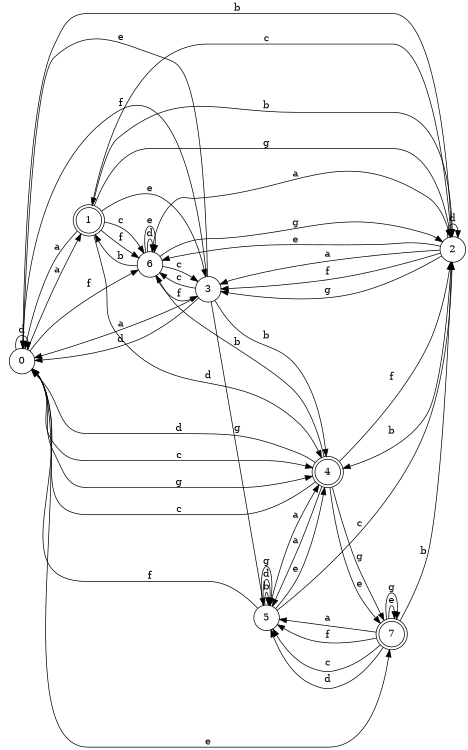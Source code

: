 digraph n7_1 {
__start0 [label="" shape="none"];

rankdir=LR;
size="8,5";

s0 [style="filled", color="black", fillcolor="white" shape="circle", label="0"];
s1 [style="rounded,filled", color="black", fillcolor="white" shape="doublecircle", label="1"];
s2 [style="filled", color="black", fillcolor="white" shape="circle", label="2"];
s3 [style="filled", color="black", fillcolor="white" shape="circle", label="3"];
s4 [style="rounded,filled", color="black", fillcolor="white" shape="doublecircle", label="4"];
s5 [style="filled", color="black", fillcolor="white" shape="circle", label="5"];
s6 [style="filled", color="black", fillcolor="white" shape="circle", label="6"];
s7 [style="rounded,filled", color="black", fillcolor="white" shape="doublecircle", label="7"];
s0 -> s1 [label="a"];
s0 -> s2 [label="b"];
s0 -> s4 [label="c"];
s0 -> s0 [label="d"];
s0 -> s7 [label="e"];
s0 -> s6 [label="f"];
s0 -> s4 [label="g"];
s1 -> s0 [label="a"];
s1 -> s2 [label="b"];
s1 -> s6 [label="c"];
s1 -> s4 [label="d"];
s1 -> s3 [label="e"];
s1 -> s6 [label="f"];
s1 -> s2 [label="g"];
s2 -> s3 [label="a"];
s2 -> s4 [label="b"];
s2 -> s1 [label="c"];
s2 -> s2 [label="d"];
s2 -> s6 [label="e"];
s2 -> s3 [label="f"];
s2 -> s3 [label="g"];
s3 -> s0 [label="a"];
s3 -> s4 [label="b"];
s3 -> s6 [label="c"];
s3 -> s0 [label="d"];
s3 -> s0 [label="e"];
s3 -> s0 [label="f"];
s3 -> s5 [label="g"];
s4 -> s5 [label="a"];
s4 -> s6 [label="b"];
s4 -> s0 [label="c"];
s4 -> s0 [label="d"];
s4 -> s7 [label="e"];
s4 -> s2 [label="f"];
s4 -> s7 [label="g"];
s5 -> s4 [label="a"];
s5 -> s5 [label="b"];
s5 -> s2 [label="c"];
s5 -> s5 [label="d"];
s5 -> s4 [label="e"];
s5 -> s0 [label="f"];
s5 -> s5 [label="g"];
s6 -> s2 [label="a"];
s6 -> s1 [label="b"];
s6 -> s3 [label="c"];
s6 -> s6 [label="d"];
s6 -> s6 [label="e"];
s6 -> s3 [label="f"];
s6 -> s2 [label="g"];
s7 -> s5 [label="a"];
s7 -> s2 [label="b"];
s7 -> s5 [label="c"];
s7 -> s5 [label="d"];
s7 -> s7 [label="e"];
s7 -> s5 [label="f"];
s7 -> s7 [label="g"];

}
